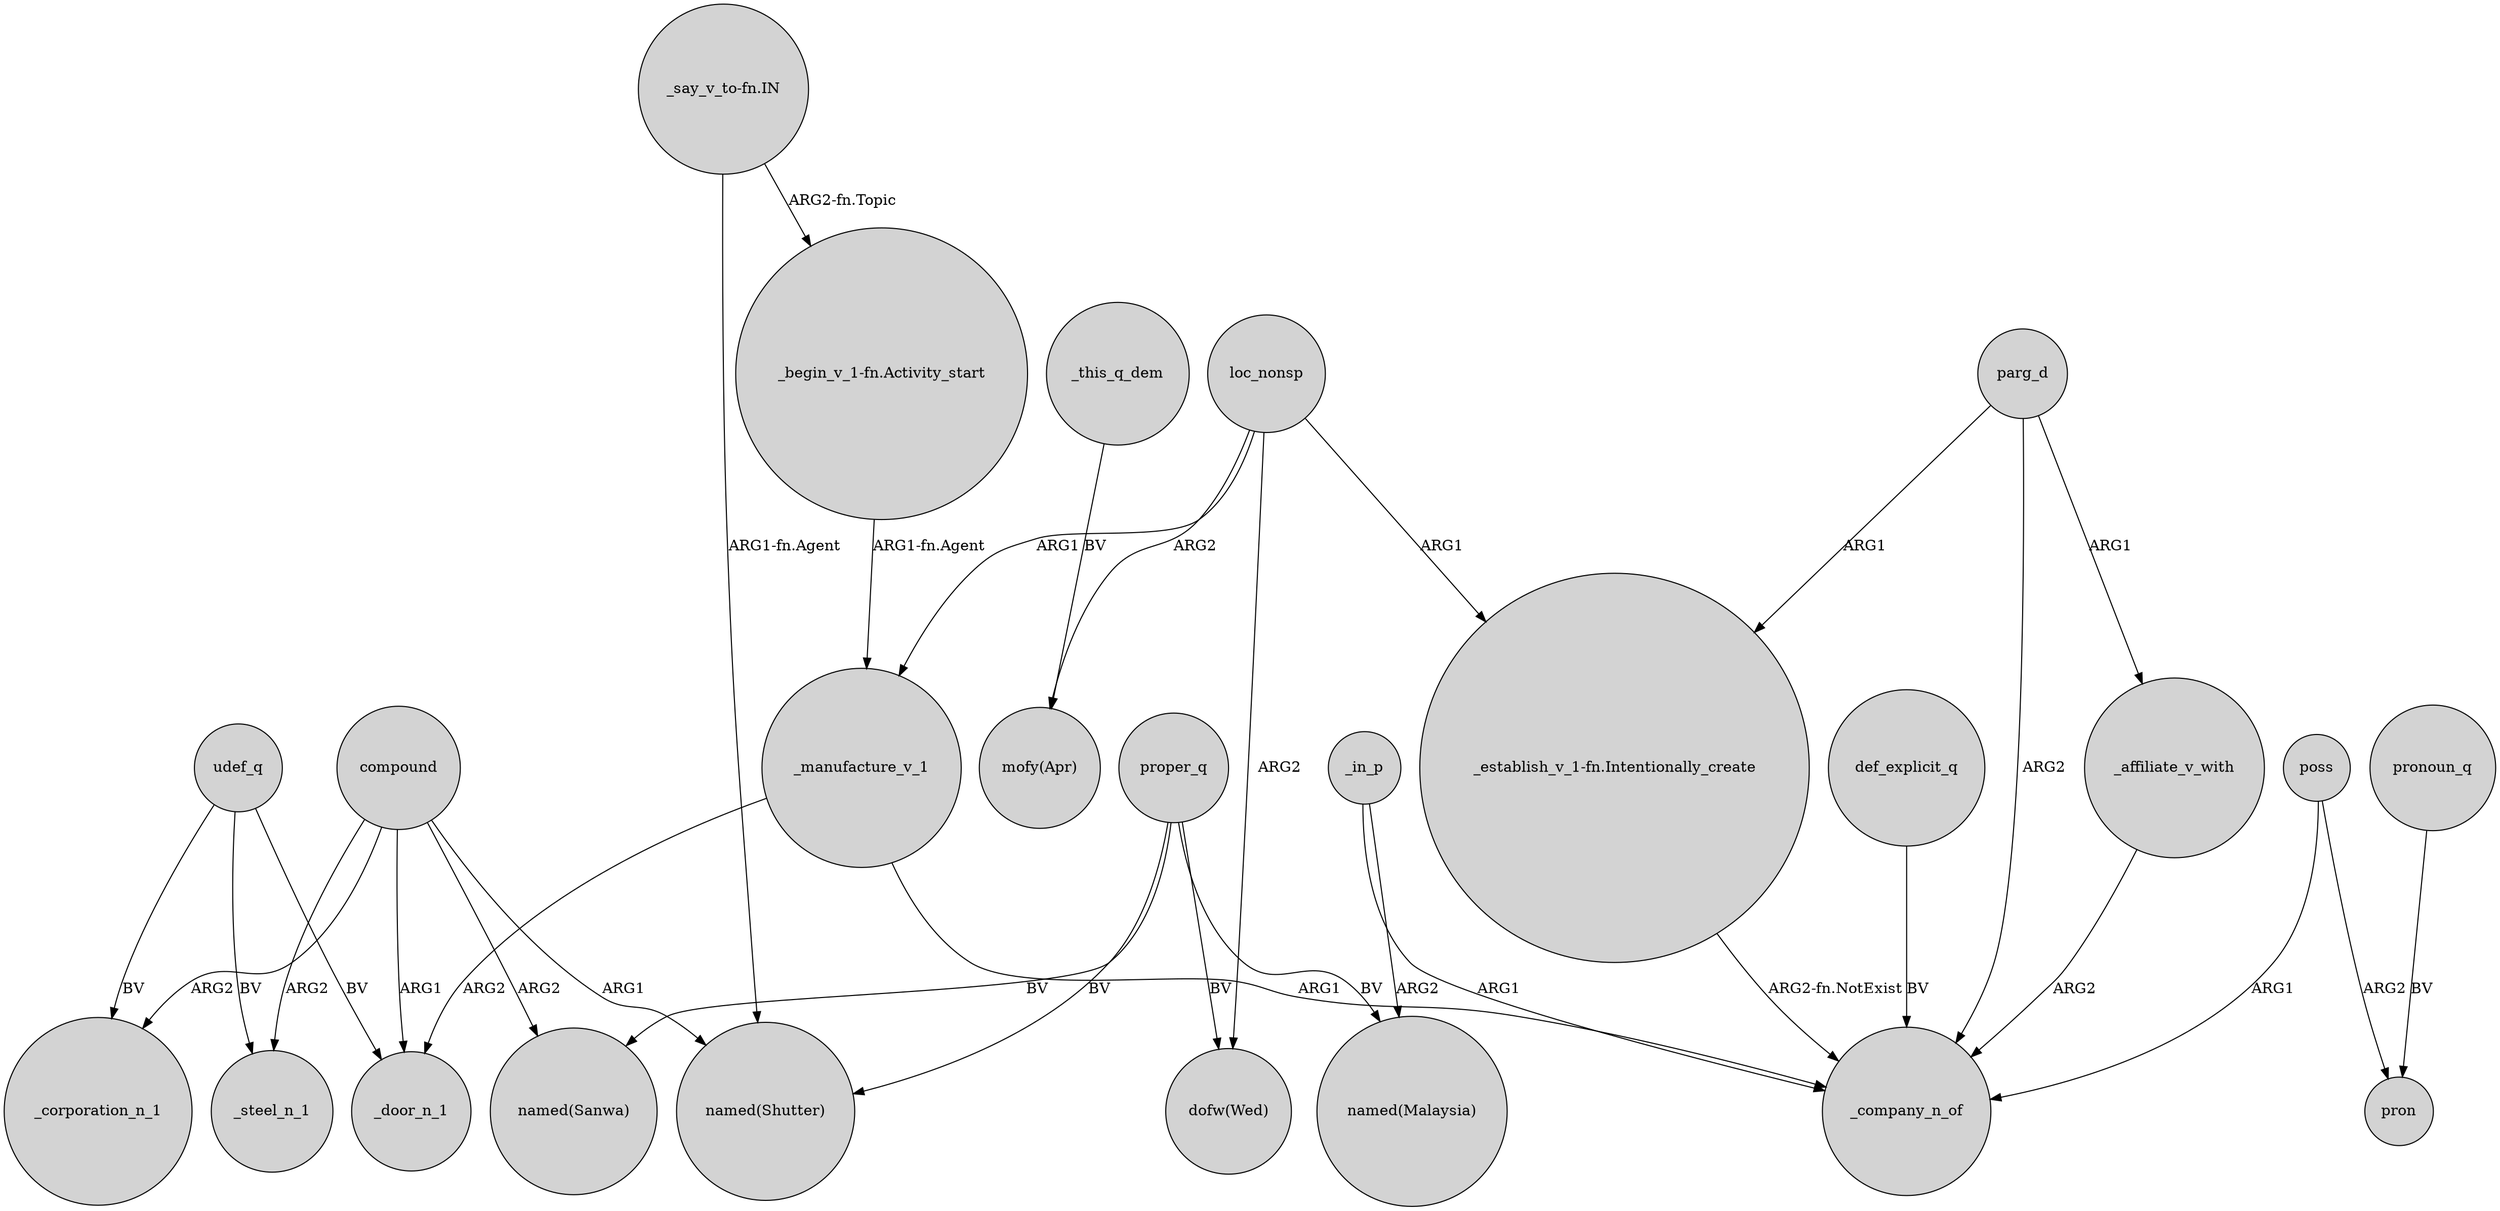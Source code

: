 digraph {
	node [shape=circle style=filled]
	udef_q -> _door_n_1 [label=BV]
	"_begin_v_1-fn.Activity_start" -> _manufacture_v_1 [label="ARG1-fn.Agent"]
	_in_p -> "named(Malaysia)" [label=ARG2]
	_this_q_dem -> "mofy(Apr)" [label=BV]
	poss -> pron [label=ARG2]
	loc_nonsp -> _manufacture_v_1 [label=ARG1]
	loc_nonsp -> "mofy(Apr)" [label=ARG2]
	_affiliate_v_with -> _company_n_of [label=ARG2]
	compound -> _corporation_n_1 [label=ARG2]
	_manufacture_v_1 -> _company_n_of [label=ARG1]
	compound -> _door_n_1 [label=ARG1]
	udef_q -> _steel_n_1 [label=BV]
	proper_q -> "named(Shutter)" [label=BV]
	def_explicit_q -> _company_n_of [label=BV]
	parg_d -> "_establish_v_1-fn.Intentionally_create" [label=ARG1]
	pronoun_q -> pron [label=BV]
	udef_q -> _corporation_n_1 [label=BV]
	proper_q -> "dofw(Wed)" [label=BV]
	parg_d -> _company_n_of [label=ARG2]
	compound -> "named(Shutter)" [label=ARG1]
	"_establish_v_1-fn.Intentionally_create" -> _company_n_of [label="ARG2-fn.NotExist"]
	_manufacture_v_1 -> _door_n_1 [label=ARG2]
	parg_d -> _affiliate_v_with [label=ARG1]
	loc_nonsp -> "_establish_v_1-fn.Intentionally_create" [label=ARG1]
	compound -> "named(Sanwa)" [label=ARG2]
	proper_q -> "named(Sanwa)" [label=BV]
	"_say_v_to-fn.IN" -> "named(Shutter)" [label="ARG1-fn.Agent"]
	"_say_v_to-fn.IN" -> "_begin_v_1-fn.Activity_start" [label="ARG2-fn.Topic"]
	poss -> _company_n_of [label=ARG1]
	proper_q -> "named(Malaysia)" [label=BV]
	loc_nonsp -> "dofw(Wed)" [label=ARG2]
	_in_p -> _company_n_of [label=ARG1]
	compound -> _steel_n_1 [label=ARG2]
}
